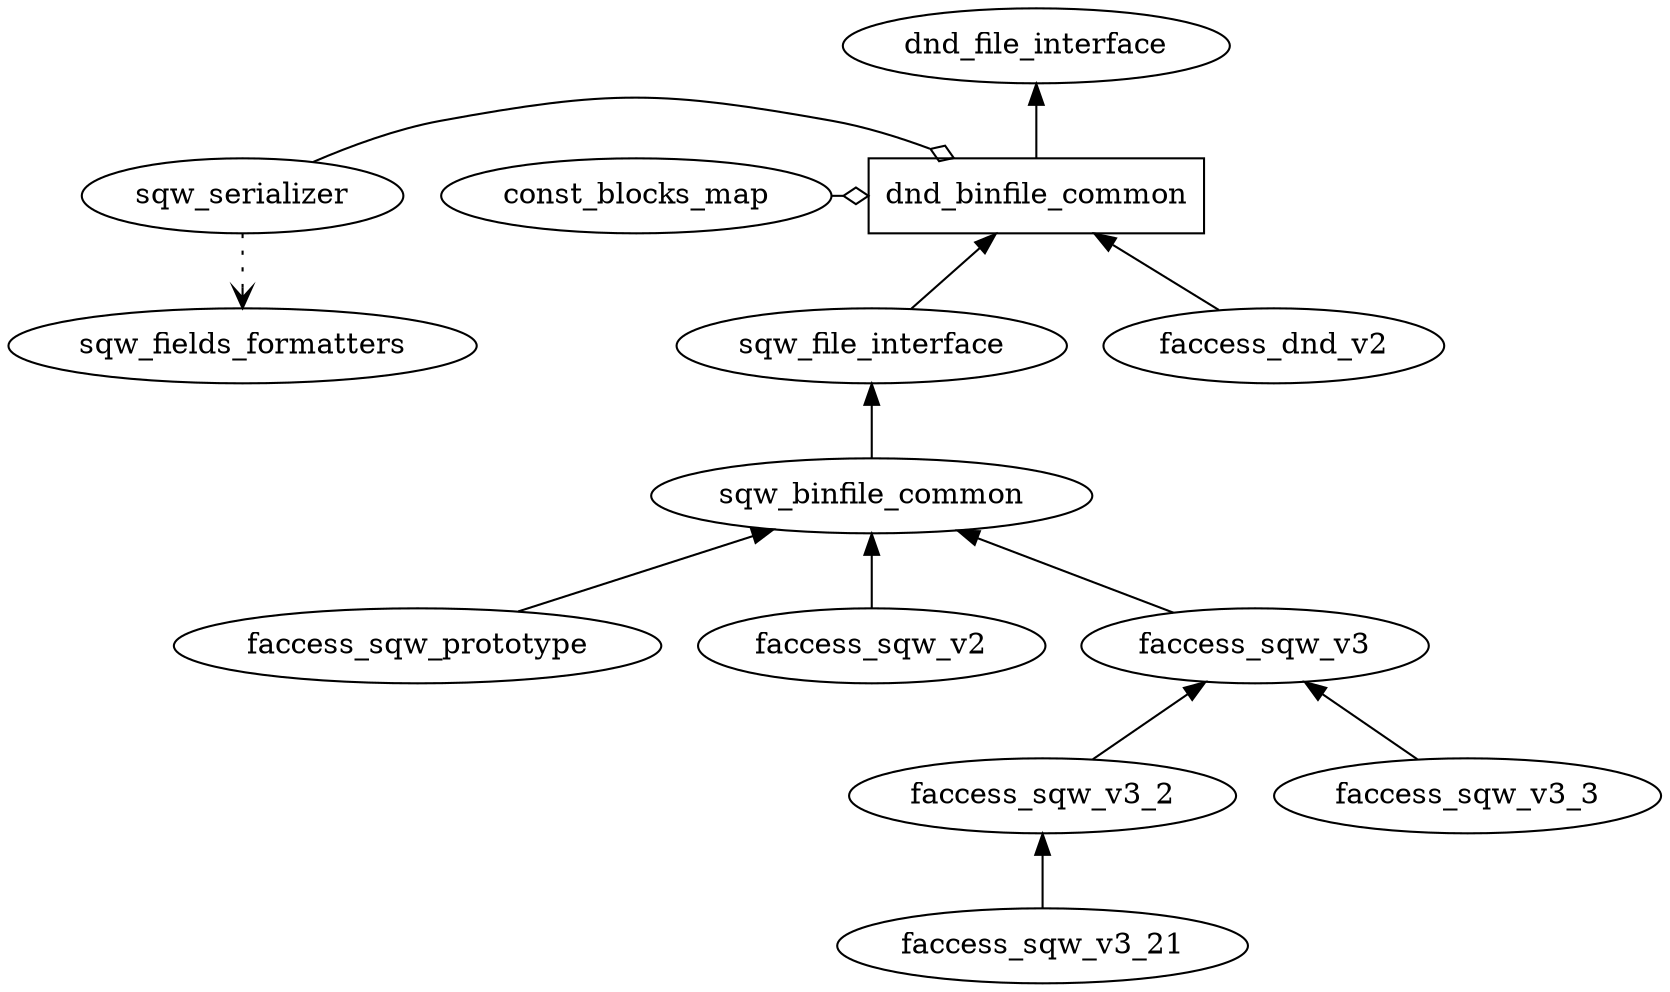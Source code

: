 	/*edge [dir=back,arrowhead=odiamond];*/digraph CollabDiag {
   /* Collaboration&inheritance diagram showing relationship between various classes supporting sqw file access*/
	edge [dir=back];
	dnd_binfile_common [shape=box];

	dnd_file_interface -> dnd_binfile_common -> faccess_dnd_v2;
	dnd_binfile_common -> sqw_file_interface->sqw_binfile_common;
	sqw_binfile_common-> faccess_sqw_prototype;
	sqw_binfile_common-> faccess_sqw_v2;
	sqw_binfile_common-> faccess_sqw_v3;

	/*edge [dir=back,arrowhead=odiamond];*/
    
                    faccess_sqw_v3-> faccess_sqw_v3_2
                    faccess_sqw_v3-> faccess_sqw_v3_3

                        faccess_sqw_v3_2-> faccess_sqw_v3_21
                        
	edge [dir=normal,arrowhead=odiamond]
	{rank = same;"dnd_binfile_common";"sqw_serializer";"const_blocks_map"};
	sqw_serializer  -> dnd_binfile_common;
	const_blocks_map -> dnd_binfile_common;
	edge [style=dotted,arrowhead=vee];
	sqw_serializer -> sqw_fields_formatters;

 }
